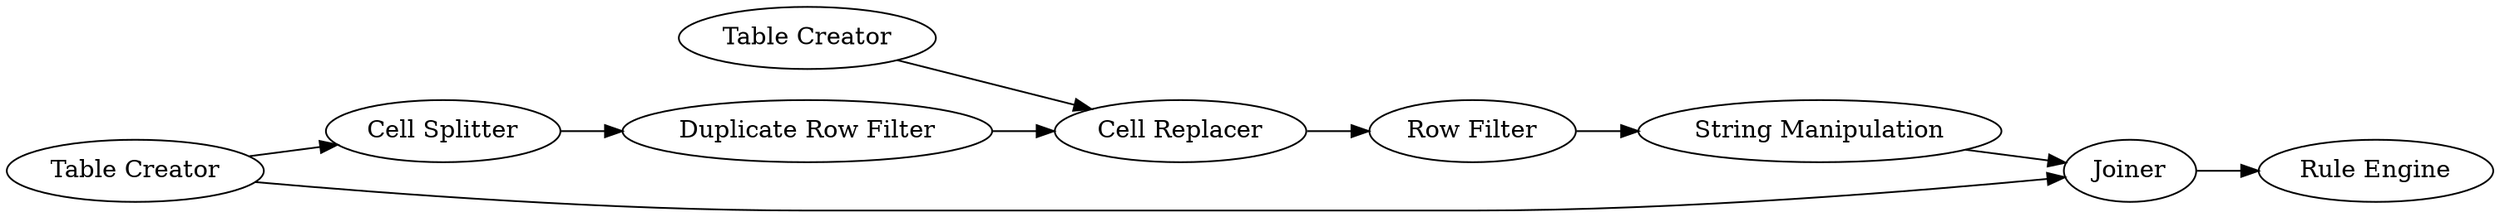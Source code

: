 digraph {
	1363 [label="Table Creator"]
	1367 [label="Table Creator"]
	1370 [label="String Manipulation"]
	1375 [label="Duplicate Row Filter"]
	1376 [label="Cell Replacer"]
	1377 [label="Row Filter"]
	1378 [label="Cell Splitter"]
	1379 [label=Joiner]
	1380 [label="Rule Engine"]
	1363 -> 1376
	1367 -> 1379
	1367 -> 1378
	1370 -> 1379
	1375 -> 1376
	1376 -> 1377
	1377 -> 1370
	1378 -> 1375
	1379 -> 1380
	rankdir=LR
}
